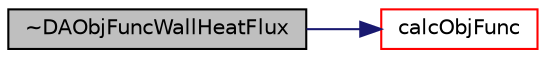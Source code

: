 digraph "~DAObjFuncWallHeatFlux"
{
  bgcolor="transparent";
  edge [fontname="Helvetica",fontsize="10",labelfontname="Helvetica",labelfontsize="10"];
  node [fontname="Helvetica",fontsize="10",shape=record];
  rankdir="LR";
  Node4 [label="~DAObjFuncWallHeatFlux",height=0.2,width=0.4,color="black", fillcolor="grey75", style="filled", fontcolor="black"];
  Node4 -> Node5 [color="midnightblue",fontsize="10",style="solid",fontname="Helvetica"];
  Node5 [label="calcObjFunc",height=0.2,width=0.4,color="red",URL="$classFoam_1_1DAObjFuncWallHeatFlux.html#aff7d67902025442333a1a88cce51695e",tooltip="calculate the value of objective function "];
}
